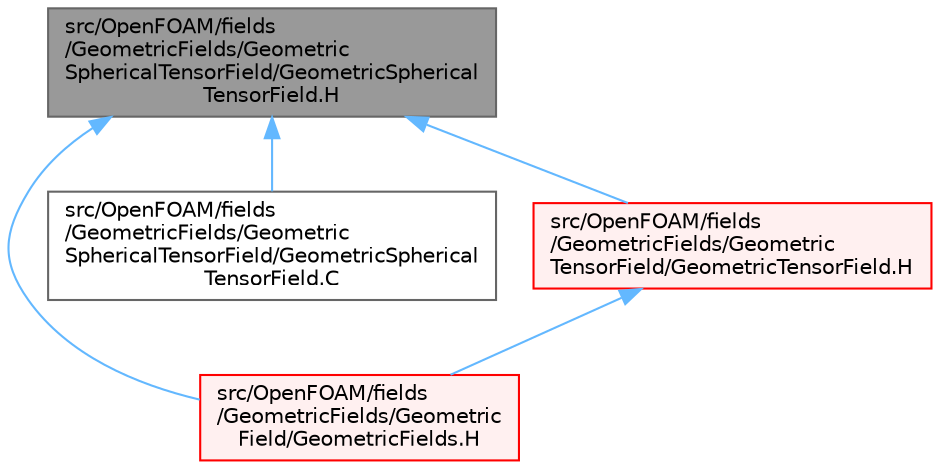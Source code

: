digraph "src/OpenFOAM/fields/GeometricFields/GeometricSphericalTensorField/GeometricSphericalTensorField.H"
{
 // LATEX_PDF_SIZE
  bgcolor="transparent";
  edge [fontname=Helvetica,fontsize=10,labelfontname=Helvetica,labelfontsize=10];
  node [fontname=Helvetica,fontsize=10,shape=box,height=0.2,width=0.4];
  Node1 [id="Node000001",label="src/OpenFOAM/fields\l/GeometricFields/Geometric\lSphericalTensorField/GeometricSpherical\lTensorField.H",height=0.2,width=0.4,color="gray40", fillcolor="grey60", style="filled", fontcolor="black",tooltip="SphericalTensor specific part of the implementation of GeometricField."];
  Node1 -> Node2 [id="edge1_Node000001_Node000002",dir="back",color="steelblue1",style="solid",tooltip=" "];
  Node2 [id="Node000002",label="src/OpenFOAM/fields\l/GeometricFields/Geometric\lField/GeometricFields.H",height=0.2,width=0.4,color="red", fillcolor="#FFF0F0", style="filled",URL="$GeometricFields_8H.html",tooltip="The standard GeometricField types."];
  Node1 -> Node2556 [id="edge2_Node000001_Node002556",dir="back",color="steelblue1",style="solid",tooltip=" "];
  Node2556 [id="Node002556",label="src/OpenFOAM/fields\l/GeometricFields/Geometric\lSphericalTensorField/GeometricSpherical\lTensorField.C",height=0.2,width=0.4,color="grey40", fillcolor="white", style="filled",URL="$GeometricSphericalTensorField_8C.html",tooltip=" "];
  Node1 -> Node2557 [id="edge3_Node000001_Node002557",dir="back",color="steelblue1",style="solid",tooltip=" "];
  Node2557 [id="Node002557",label="src/OpenFOAM/fields\l/GeometricFields/Geometric\lTensorField/GeometricTensorField.H",height=0.2,width=0.4,color="red", fillcolor="#FFF0F0", style="filled",URL="$GeometricTensorField_8H.html",tooltip="Tensor specific part of the implementation of GeometricField."];
  Node2557 -> Node2 [id="edge4_Node002557_Node000002",dir="back",color="steelblue1",style="solid",tooltip=" "];
}
